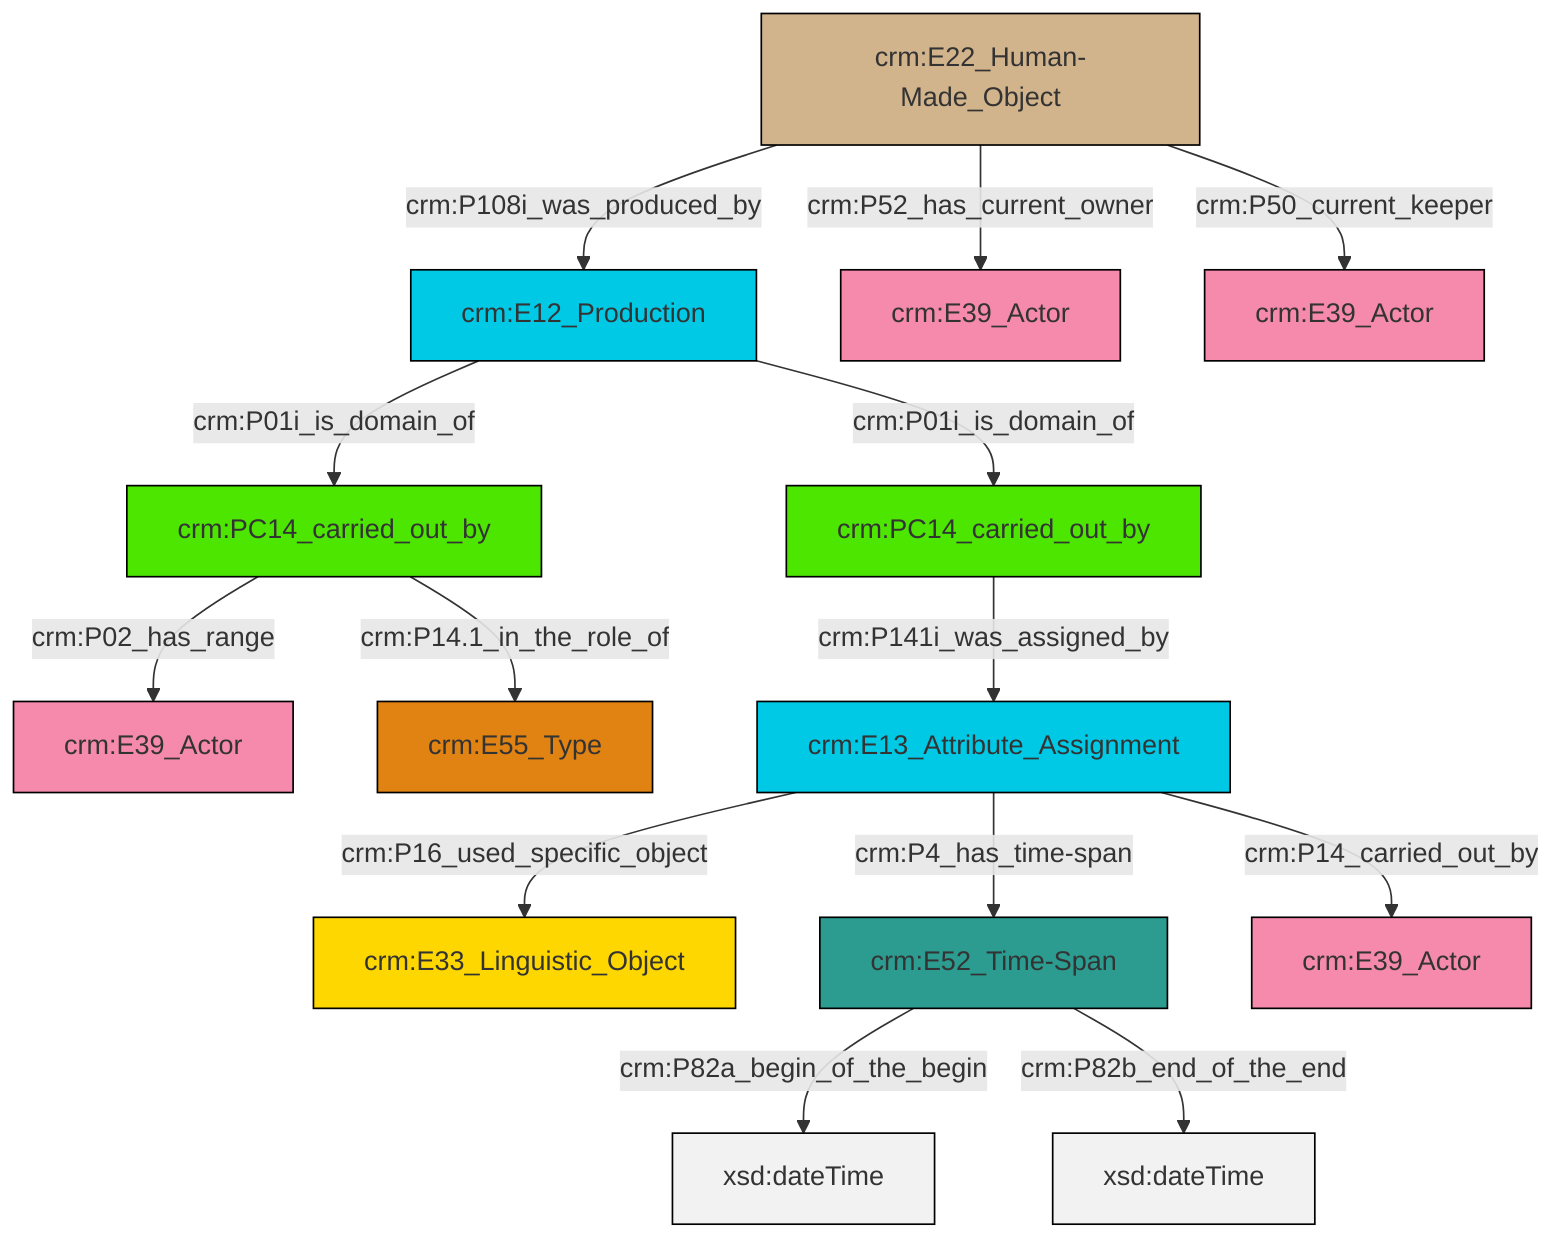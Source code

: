 graph TD
classDef Literal fill:#f2f2f2,stroke:#000000;
classDef CRM_Entity fill:#FFFFFF,stroke:#000000;
classDef Temporal_Entity fill:#00C9E6, stroke:#000000;
classDef Type fill:#E18312, stroke:#000000;
classDef Time-Span fill:#2C9C91, stroke:#000000;
classDef Appellation fill:#FFEB7F, stroke:#000000;
classDef Place fill:#008836, stroke:#000000;
classDef Persistent_Item fill:#B266B2, stroke:#000000;
classDef Conceptual_Object fill:#FFD700, stroke:#000000;
classDef Physical_Thing fill:#D2B48C, stroke:#000000;
classDef Actor fill:#f58aad, stroke:#000000;
classDef PC_Classes fill:#4ce600, stroke:#000000;
classDef Multi fill:#cccccc,stroke:#000000;

0["crm:PC14_carried_out_by"]:::PC_Classes -->|crm:P02_has_range| 1["crm:E39_Actor"]:::Actor
6["crm:E22_Human-Made_Object"]:::Physical_Thing -->|crm:P50_current_keeper| 7["crm:E39_Actor"]:::Actor
0["crm:PC14_carried_out_by"]:::PC_Classes -->|crm:P14.1_in_the_role_of| 10["crm:E55_Type"]:::Type
2["crm:E12_Production"]:::Temporal_Entity -->|crm:P01i_is_domain_of| 11["crm:PC14_carried_out_by"]:::PC_Classes
12["crm:E52_Time-Span"]:::Time-Span -->|crm:P82a_begin_of_the_begin| 13[xsd:dateTime]:::Literal
14["crm:E13_Attribute_Assignment"]:::Temporal_Entity -->|crm:P14_carried_out_by| 15["crm:E39_Actor"]:::Actor
6["crm:E22_Human-Made_Object"]:::Physical_Thing -->|crm:P52_has_current_owner| 4["crm:E39_Actor"]:::Actor
2["crm:E12_Production"]:::Temporal_Entity -->|crm:P01i_is_domain_of| 0["crm:PC14_carried_out_by"]:::PC_Classes
6["crm:E22_Human-Made_Object"]:::Physical_Thing -->|crm:P108i_was_produced_by| 2["crm:E12_Production"]:::Temporal_Entity
11["crm:PC14_carried_out_by"]:::PC_Classes -->|crm:P141i_was_assigned_by| 14["crm:E13_Attribute_Assignment"]:::Temporal_Entity
14["crm:E13_Attribute_Assignment"]:::Temporal_Entity -->|crm:P16_used_specific_object| 8["crm:E33_Linguistic_Object"]:::Conceptual_Object
14["crm:E13_Attribute_Assignment"]:::Temporal_Entity -->|crm:P4_has_time-span| 12["crm:E52_Time-Span"]:::Time-Span
12["crm:E52_Time-Span"]:::Time-Span -->|crm:P82b_end_of_the_end| 25[xsd:dateTime]:::Literal